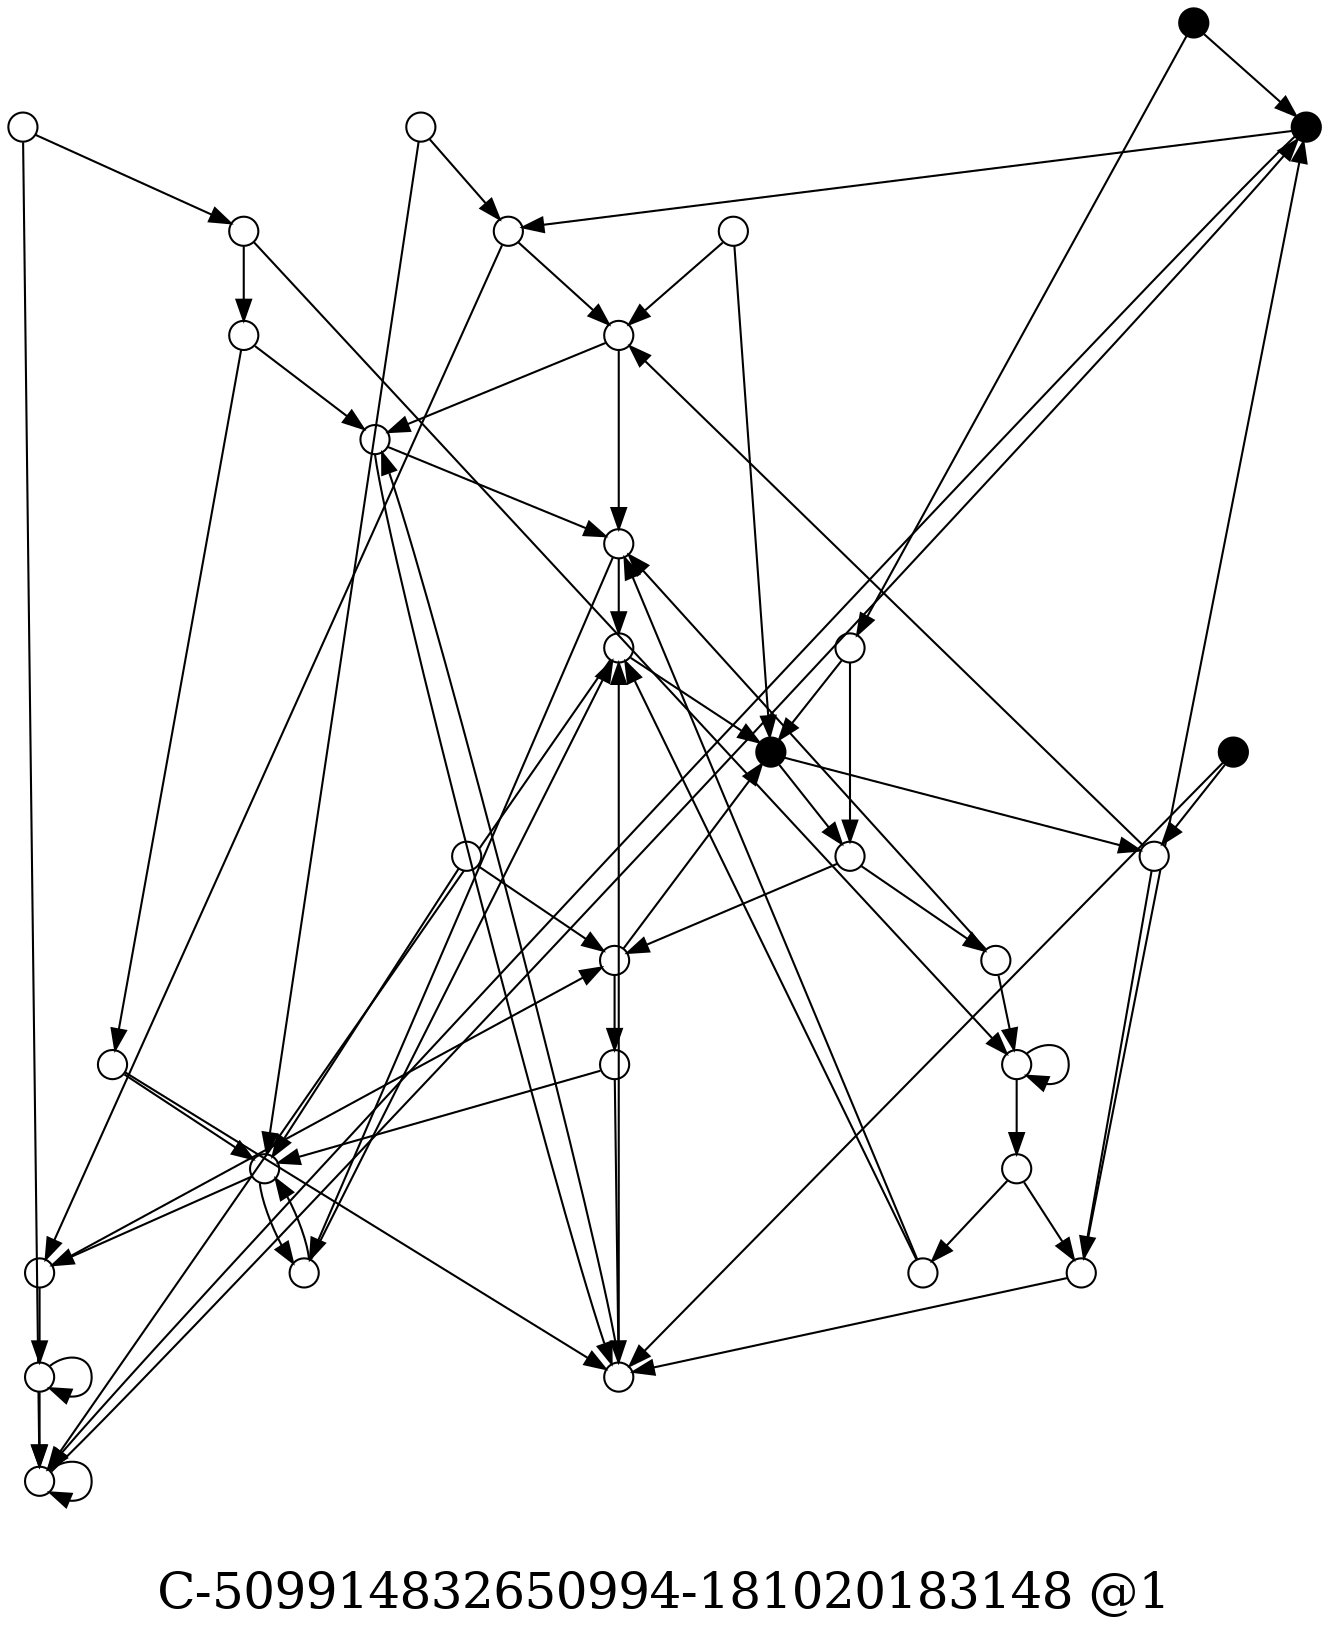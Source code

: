 /*****
C-509914832650994-181020183148 @1
*****/

digraph G {
  graph [splines=false overlap=false]
  node  [shape=ellipse, width=0.2, height=0.2, label=""]
  0 [style=filled, fillcolor="black"];
  1 [style=filled, fillcolor="white"];
  2 [style=filled, fillcolor="white"];
  3 [style=filled, fillcolor="white"];
  4 [style=filled, fillcolor="white"];
  5 [style=filled, fillcolor="white"];
  6 [style=filled, fillcolor="white"];
  7 [style=filled, fillcolor="black"];
  8 [style=filled, fillcolor="white"];
  9 [style=filled, fillcolor="white"];
  10 [style=filled, fillcolor="white"];
  11 [style=filled, fillcolor="white"];
  12 [style=filled, fillcolor="white"];
  13 [style=filled, fillcolor="white"];
  14 [style=filled, fillcolor="black"];
  15 [style=filled, fillcolor="white"];
  16 [style=filled, fillcolor="white"];
  17 [style=filled, fillcolor="white"];
  18 [style=filled, fillcolor="white"];
  19 [style=filled, fillcolor="black"];
  20 [style=filled, fillcolor="white"];
  21 [style=filled, fillcolor="white"];
  22 [style=filled, fillcolor="white"];
  23 [style=filled, fillcolor="white"];
  24 [style=filled, fillcolor="white"];
  25 [style=filled, fillcolor="white"];
  26 [style=filled, fillcolor="white"];
  27 [style=filled, fillcolor="white"];
  28 [style=filled, fillcolor="white"];
  29 [style=filled, fillcolor="white"];
  30 [style=filled, fillcolor="white"];
  31 [style=filled, fillcolor="white"];
  0 -> 7;
  0 -> 8;
  1 -> 18;
  1 -> 27;
  2 -> 7;
  2 -> 28;
  3 -> 26;
  3 -> 28;
  4 -> 1;
  4 -> 2;
  5 -> 15;
  5 -> 5;
  6 -> 22;
  6 -> 31;
  7 -> 9;
  7 -> 10;
  8 -> 19;
  8 -> 6;
  9 -> 20;
  9 -> 1;
  10 -> 7;
  10 -> 10;
  11 -> 10;
  11 -> 19;
  12 -> 11;
  12 -> 26;
  13 -> 22;
  13 -> 26;
  14 -> 4;
  14 -> 28;
  15 -> 2;
  15 -> 17;
  16 -> 25;
  16 -> 10;
  17 -> 27;
  17 -> 11;
  18 -> 27;
  18 -> 28;
  19 -> 4;
  19 -> 6;
  20 -> 29;
  20 -> 22;
  21 -> 26;
  21 -> 28;
  22 -> 19;
  22 -> 21;
  23 -> 3;
  23 -> 18;
  24 -> 19;
  24 -> 1;
  25 -> 23;
  25 -> 5;
  26 -> 12;
  26 -> 20;
  27 -> 12;
  27 -> 11;
  28 -> 11;
  28 -> 18;
  29 -> 10;
  29 -> 29;
  30 -> 26;
  30 -> 9;
  31 -> 5;
  31 -> 27;
  label = "\nC-509914832650994-181020183148 @1\n";  fontsize=24;
}
